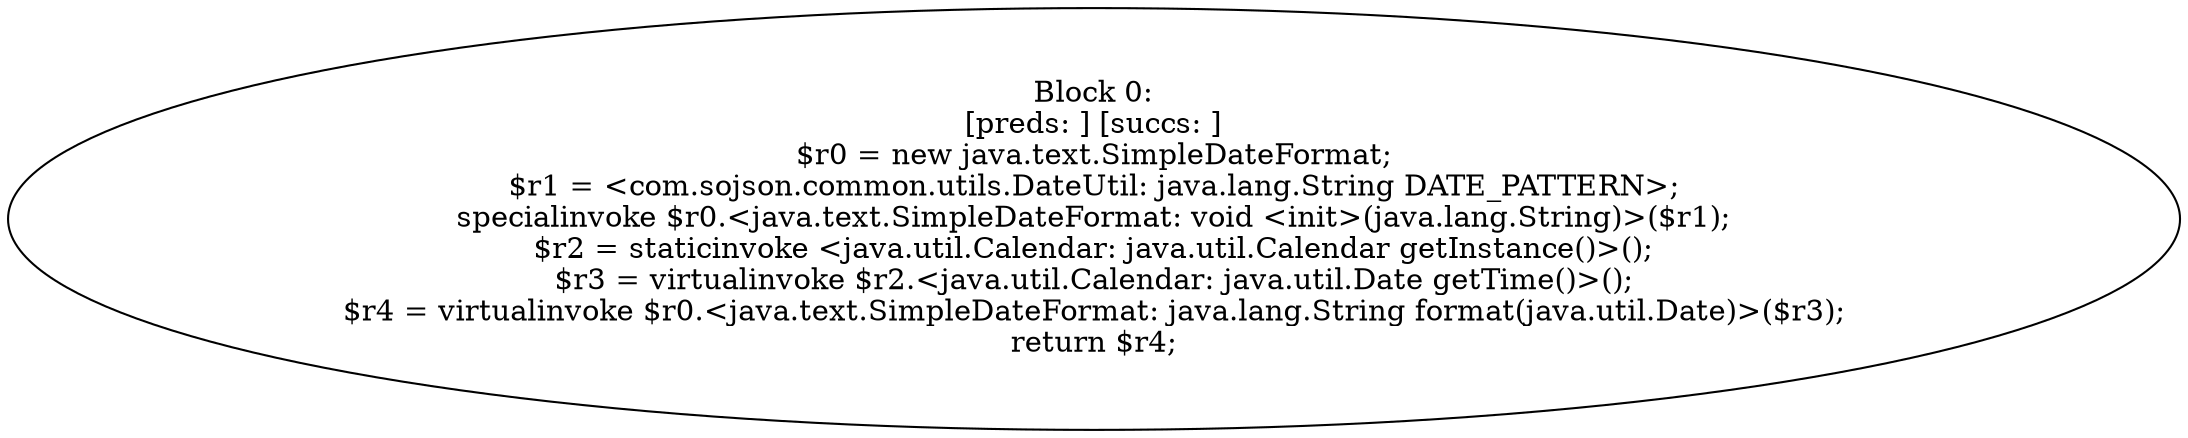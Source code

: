 digraph "unitGraph" {
    "Block 0:
[preds: ] [succs: ]
$r0 = new java.text.SimpleDateFormat;
$r1 = <com.sojson.common.utils.DateUtil: java.lang.String DATE_PATTERN>;
specialinvoke $r0.<java.text.SimpleDateFormat: void <init>(java.lang.String)>($r1);
$r2 = staticinvoke <java.util.Calendar: java.util.Calendar getInstance()>();
$r3 = virtualinvoke $r2.<java.util.Calendar: java.util.Date getTime()>();
$r4 = virtualinvoke $r0.<java.text.SimpleDateFormat: java.lang.String format(java.util.Date)>($r3);
return $r4;
"
}
